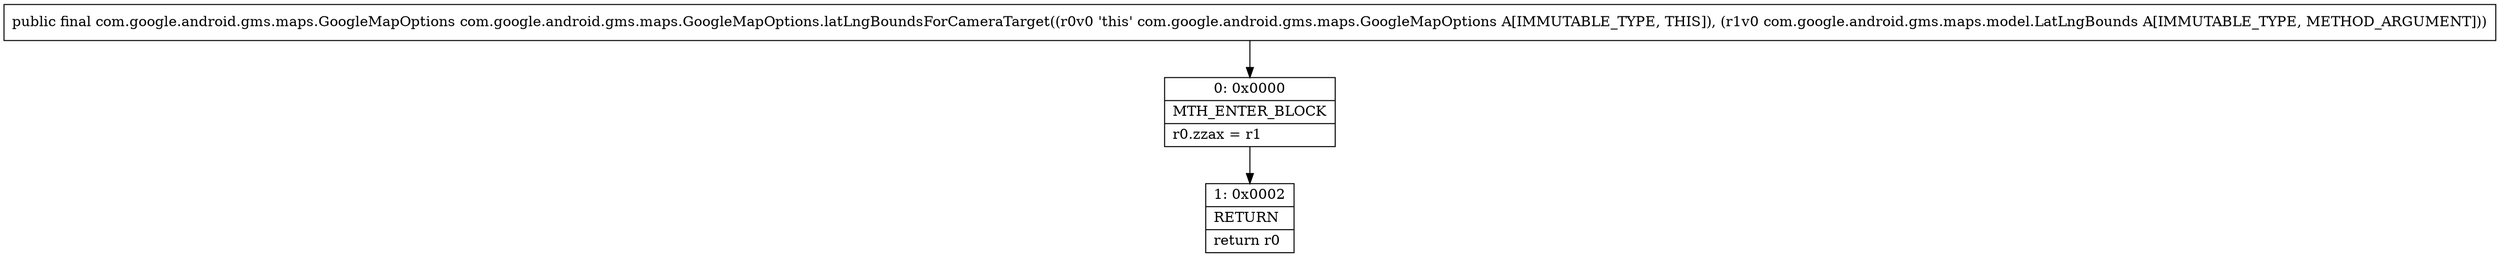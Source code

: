 digraph "CFG forcom.google.android.gms.maps.GoogleMapOptions.latLngBoundsForCameraTarget(Lcom\/google\/android\/gms\/maps\/model\/LatLngBounds;)Lcom\/google\/android\/gms\/maps\/GoogleMapOptions;" {
Node_0 [shape=record,label="{0\:\ 0x0000|MTH_ENTER_BLOCK\l|r0.zzax = r1\l}"];
Node_1 [shape=record,label="{1\:\ 0x0002|RETURN\l|return r0\l}"];
MethodNode[shape=record,label="{public final com.google.android.gms.maps.GoogleMapOptions com.google.android.gms.maps.GoogleMapOptions.latLngBoundsForCameraTarget((r0v0 'this' com.google.android.gms.maps.GoogleMapOptions A[IMMUTABLE_TYPE, THIS]), (r1v0 com.google.android.gms.maps.model.LatLngBounds A[IMMUTABLE_TYPE, METHOD_ARGUMENT])) }"];
MethodNode -> Node_0;
Node_0 -> Node_1;
}

